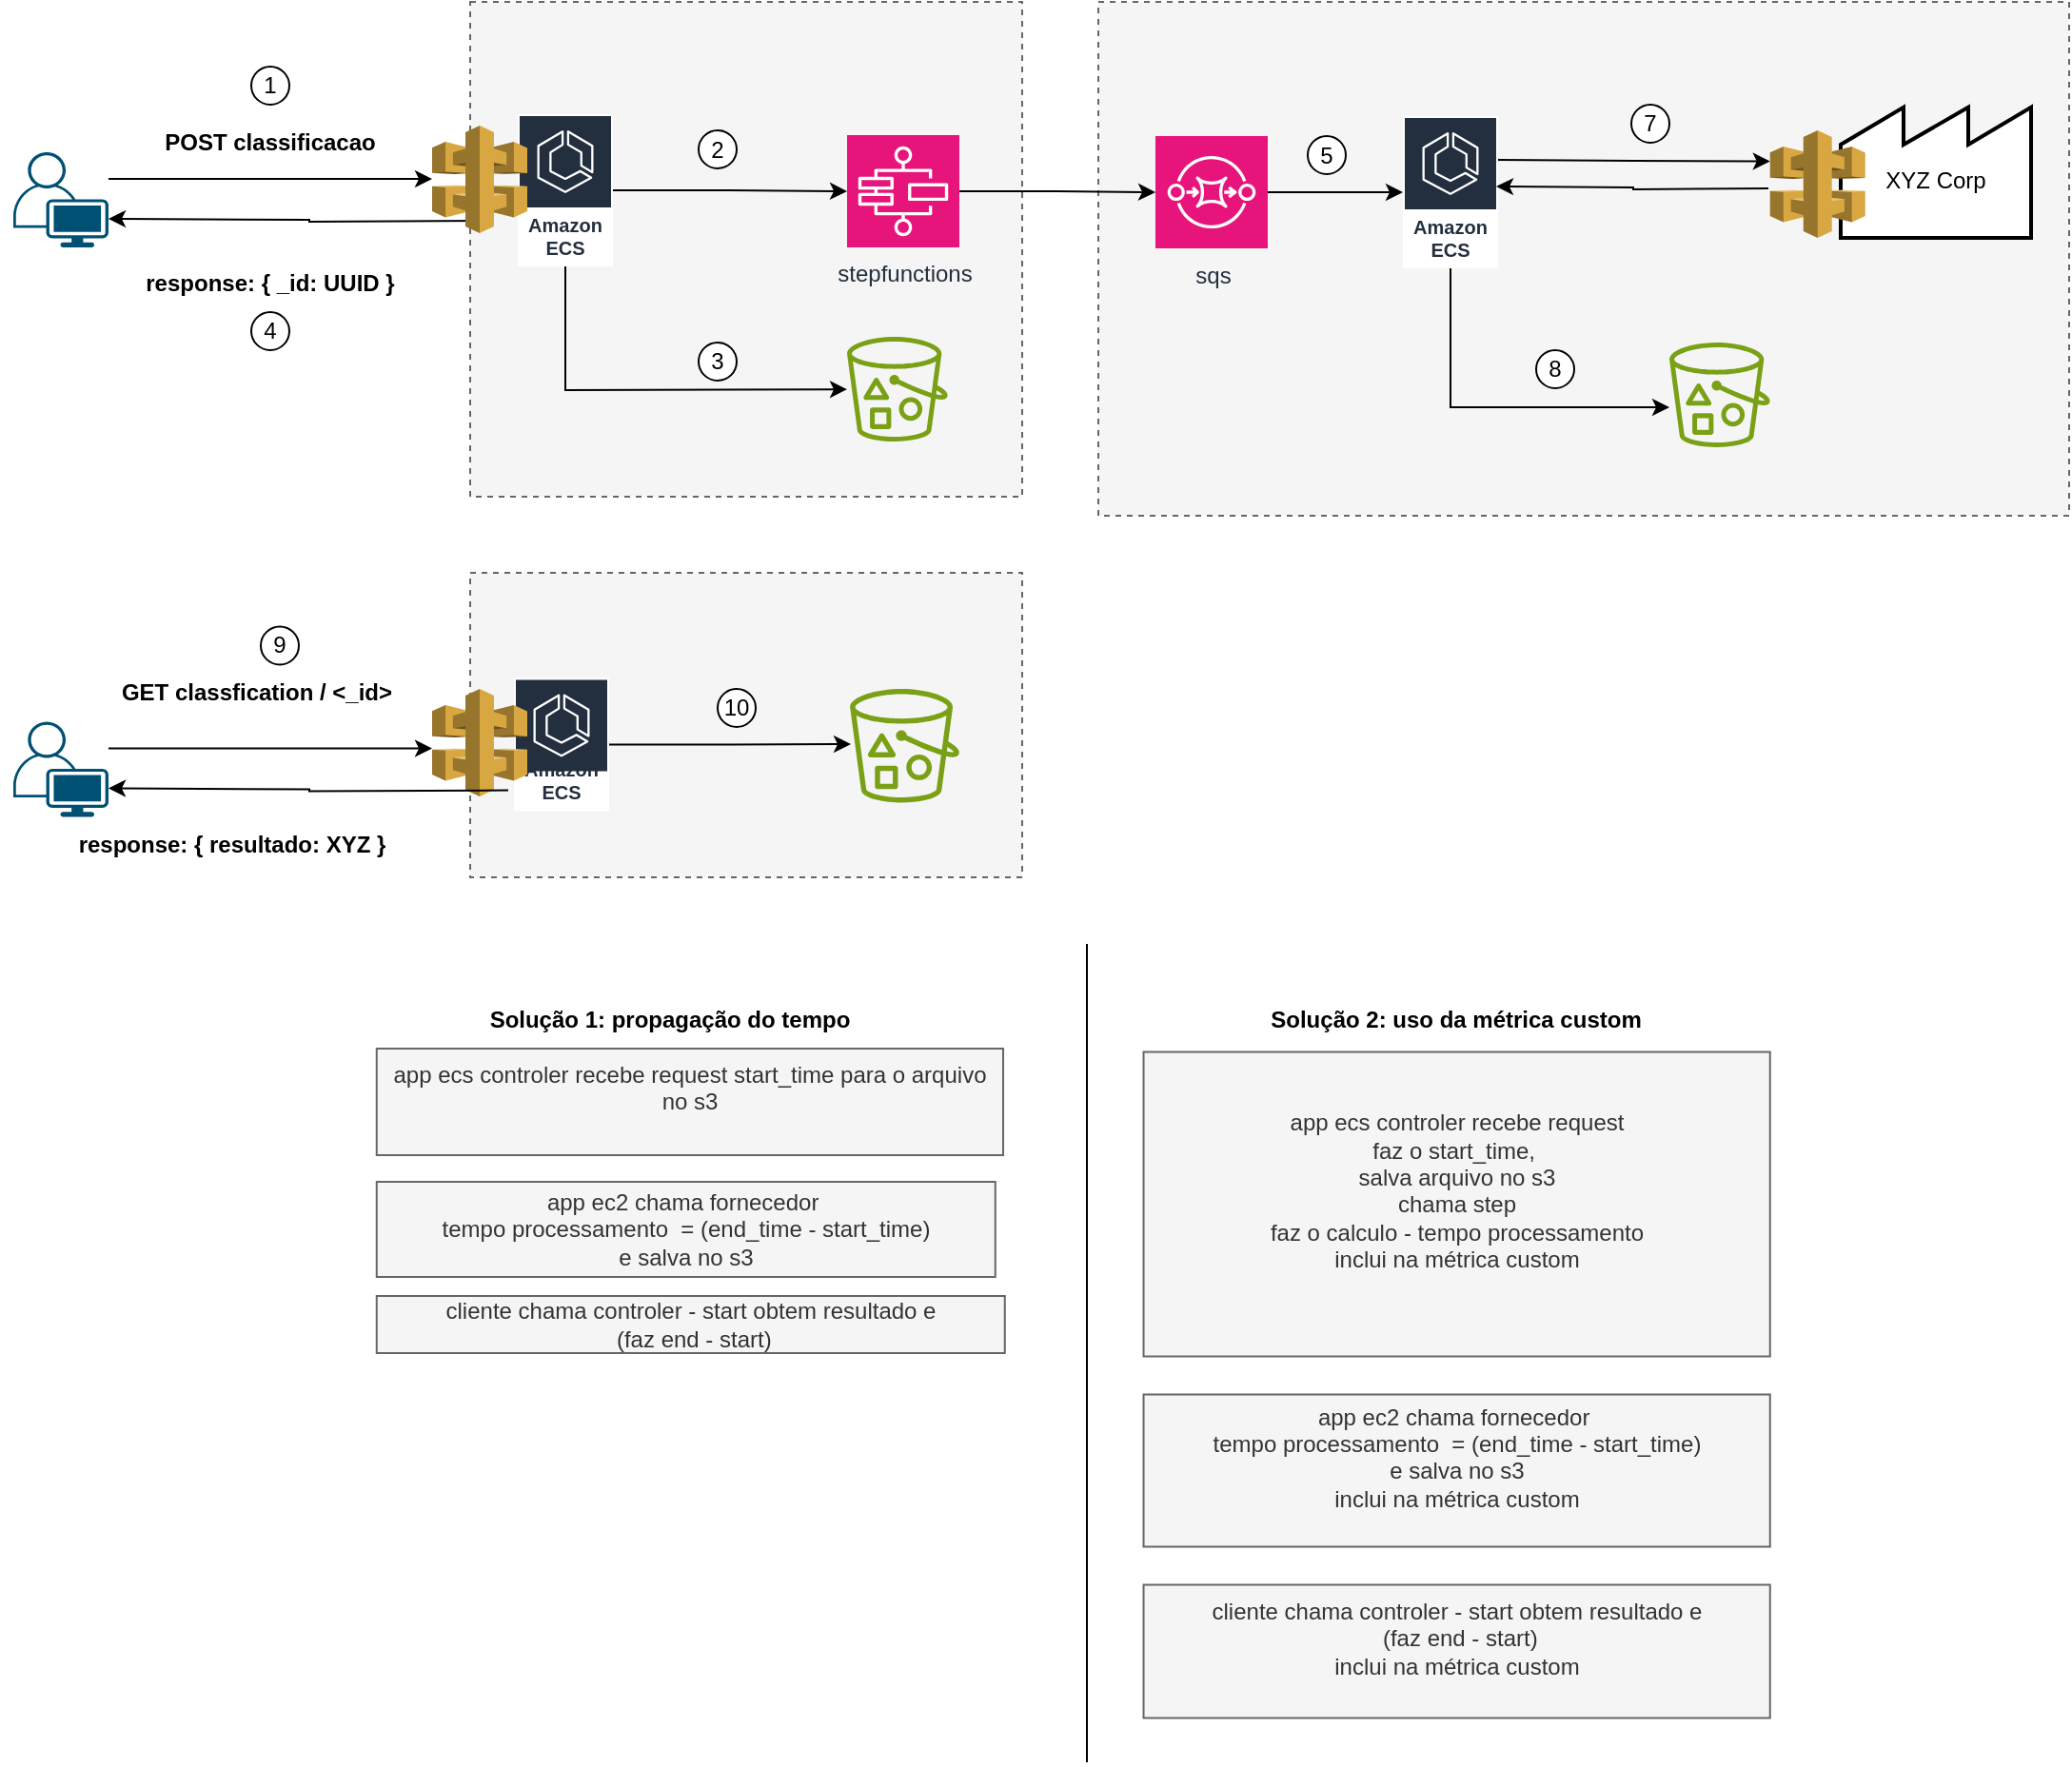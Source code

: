 <mxfile version="24.4.13" type="device">
  <diagram name="Page-1" id="7om61F2yH38A6edEZdL7">
    <mxGraphModel dx="1593" dy="929" grid="1" gridSize="10" guides="1" tooltips="1" connect="1" arrows="1" fold="1" page="1" pageScale="1" pageWidth="1169" pageHeight="827" math="0" shadow="0">
      <root>
        <mxCell id="0" />
        <mxCell id="1" parent="0" />
        <mxCell id="YqZne74VYvPMkwMf6pRY-35" style="edgeStyle=orthogonalEdgeStyle;rounded=0;orthogonalLoop=1;jettySize=auto;html=1;" edge="1" parent="1">
          <mxGeometry relative="1" as="geometry">
            <mxPoint x="280" y="325" as="sourcePoint" />
            <mxPoint x="70" y="324" as="targetPoint" />
          </mxGeometry>
        </mxCell>
        <mxCell id="YqZne74VYvPMkwMf6pRY-1" value="" style="rounded=0;whiteSpace=wrap;html=1;dashed=1;fillColor=#f5f5f5;fontColor=#333333;strokeColor=#666666;" vertex="1" parent="1">
          <mxGeometry x="260" y="210" width="290" height="260" as="geometry" />
        </mxCell>
        <mxCell id="YqZne74VYvPMkwMf6pRY-2" value="" style="rounded=0;whiteSpace=wrap;html=1;dashed=1;fillColor=#f5f5f5;fontColor=#333333;strokeColor=#666666;" vertex="1" parent="1">
          <mxGeometry x="590" y="210" width="510" height="270" as="geometry" />
        </mxCell>
        <mxCell id="YqZne74VYvPMkwMf6pRY-8" style="edgeStyle=orthogonalEdgeStyle;rounded=0;orthogonalLoop=1;jettySize=auto;html=1;" edge="1" parent="1" source="YqZne74VYvPMkwMf6pRY-4" target="YqZne74VYvPMkwMf6pRY-6">
          <mxGeometry relative="1" as="geometry" />
        </mxCell>
        <mxCell id="YqZne74VYvPMkwMf6pRY-4" value="Amazon ECS" style="sketch=0;outlineConnect=0;fontColor=#232F3E;gradientColor=none;strokeColor=#ffffff;fillColor=#232F3E;dashed=0;verticalLabelPosition=middle;verticalAlign=bottom;align=center;html=1;whiteSpace=wrap;fontSize=10;fontStyle=1;spacing=3;shape=mxgraph.aws4.productIcon;prIcon=mxgraph.aws4.ecs;" vertex="1" parent="1">
          <mxGeometry x="285" y="269" width="50" height="80" as="geometry" />
        </mxCell>
        <mxCell id="YqZne74VYvPMkwMf6pRY-5" value="" style="sketch=0;outlineConnect=0;fontColor=#232F3E;gradientColor=none;fillColor=#7AA116;strokeColor=none;dashed=0;verticalLabelPosition=bottom;verticalAlign=top;align=center;html=1;fontSize=12;fontStyle=0;aspect=fixed;pointerEvents=1;shape=mxgraph.aws4.bucket_with_objects;" vertex="1" parent="1">
          <mxGeometry x="458" y="386" width="52.88" height="55" as="geometry" />
        </mxCell>
        <mxCell id="YqZne74VYvPMkwMf6pRY-13" style="edgeStyle=orthogonalEdgeStyle;rounded=0;orthogonalLoop=1;jettySize=auto;html=1;" edge="1" parent="1" source="YqZne74VYvPMkwMf6pRY-6" target="YqZne74VYvPMkwMf6pRY-12">
          <mxGeometry relative="1" as="geometry" />
        </mxCell>
        <mxCell id="YqZne74VYvPMkwMf6pRY-6" value="stepfunctions" style="sketch=0;points=[[0,0,0],[0.25,0,0],[0.5,0,0],[0.75,0,0],[1,0,0],[0,1,0],[0.25,1,0],[0.5,1,0],[0.75,1,0],[1,1,0],[0,0.25,0],[0,0.5,0],[0,0.75,0],[1,0.25,0],[1,0.5,0],[1,0.75,0]];outlineConnect=0;fontColor=#232F3E;fillColor=#E7157B;strokeColor=#ffffff;dashed=0;verticalLabelPosition=bottom;verticalAlign=top;align=center;html=1;fontSize=12;fontStyle=0;aspect=fixed;shape=mxgraph.aws4.resourceIcon;resIcon=mxgraph.aws4.step_functions;" vertex="1" parent="1">
          <mxGeometry x="458" y="280" width="59" height="59" as="geometry" />
        </mxCell>
        <mxCell id="YqZne74VYvPMkwMf6pRY-11" value="" style="endArrow=classic;html=1;rounded=0;" edge="1" parent="1" source="YqZne74VYvPMkwMf6pRY-4" target="YqZne74VYvPMkwMf6pRY-5">
          <mxGeometry width="50" height="50" relative="1" as="geometry">
            <mxPoint x="600" y="450" as="sourcePoint" />
            <mxPoint x="650" y="400" as="targetPoint" />
            <Array as="points">
              <mxPoint x="310" y="414" />
            </Array>
          </mxGeometry>
        </mxCell>
        <mxCell id="YqZne74VYvPMkwMf6pRY-15" style="edgeStyle=orthogonalEdgeStyle;rounded=0;orthogonalLoop=1;jettySize=auto;html=1;" edge="1" parent="1" source="YqZne74VYvPMkwMf6pRY-12" target="YqZne74VYvPMkwMf6pRY-14">
          <mxGeometry relative="1" as="geometry" />
        </mxCell>
        <mxCell id="YqZne74VYvPMkwMf6pRY-12" value="sqs" style="sketch=0;points=[[0,0,0],[0.25,0,0],[0.5,0,0],[0.75,0,0],[1,0,0],[0,1,0],[0.25,1,0],[0.5,1,0],[0.75,1,0],[1,1,0],[0,0.25,0],[0,0.5,0],[0,0.75,0],[1,0.25,0],[1,0.5,0],[1,0.75,0]];outlineConnect=0;fontColor=#232F3E;fillColor=#E7157B;strokeColor=#ffffff;dashed=0;verticalLabelPosition=bottom;verticalAlign=top;align=center;html=1;fontSize=12;fontStyle=0;aspect=fixed;shape=mxgraph.aws4.resourceIcon;resIcon=mxgraph.aws4.sqs;" vertex="1" parent="1">
          <mxGeometry x="620" y="280.5" width="59" height="59" as="geometry" />
        </mxCell>
        <mxCell id="YqZne74VYvPMkwMf6pRY-18" value="" style="edgeStyle=orthogonalEdgeStyle;rounded=0;orthogonalLoop=1;jettySize=auto;html=1;" edge="1" parent="1">
          <mxGeometry relative="1" as="geometry">
            <mxPoint x="800" y="293.0" as="sourcePoint" />
            <mxPoint x="942.88" y="293.75" as="targetPoint" />
          </mxGeometry>
        </mxCell>
        <mxCell id="YqZne74VYvPMkwMf6pRY-22" style="edgeStyle=orthogonalEdgeStyle;rounded=0;orthogonalLoop=1;jettySize=auto;html=1;" edge="1" parent="1" source="YqZne74VYvPMkwMf6pRY-14" target="YqZne74VYvPMkwMf6pRY-21">
          <mxGeometry relative="1" as="geometry">
            <Array as="points">
              <mxPoint x="775" y="423" />
            </Array>
          </mxGeometry>
        </mxCell>
        <mxCell id="YqZne74VYvPMkwMf6pRY-14" value="Amazon ECS" style="sketch=0;outlineConnect=0;fontColor=#232F3E;gradientColor=none;strokeColor=#ffffff;fillColor=#232F3E;dashed=0;verticalLabelPosition=middle;verticalAlign=bottom;align=center;html=1;whiteSpace=wrap;fontSize=10;fontStyle=1;spacing=3;shape=mxgraph.aws4.productIcon;prIcon=mxgraph.aws4.ecs;" vertex="1" parent="1">
          <mxGeometry x="750" y="270" width="50" height="80" as="geometry" />
        </mxCell>
        <mxCell id="YqZne74VYvPMkwMf6pRY-16" value="&lt;table cellpadding=&quot;5&quot; cellspacing=&quot;0&quot; style=&quot;font-size:1em;width:100%;height:100%;&quot;&gt;&lt;tr&gt;&lt;td height=&quot;50%&quot;&gt;&lt;/td&gt;&lt;/tr&gt;&lt;tr&gt;&lt;td align=&quot;center&quot; height=&quot;50%&quot;&gt;XYZ Corp&lt;/td&gt;&lt;/tr&gt;&lt;/table&gt;" style="strokeWidth=2;html=1;shape=mxgraph.lean_mapping.outside_sources;whiteSpace=wrap;align=center;" vertex="1" parent="1">
          <mxGeometry x="980" y="264" width="100" height="70" as="geometry" />
        </mxCell>
        <mxCell id="YqZne74VYvPMkwMf6pRY-17" value="" style="outlineConnect=0;dashed=0;verticalLabelPosition=bottom;verticalAlign=top;align=center;html=1;shape=mxgraph.aws3.api_gateway;fillColor=#D9A741;gradientColor=none;" vertex="1" parent="1">
          <mxGeometry x="240" y="275" width="50" height="56.5" as="geometry" />
        </mxCell>
        <mxCell id="YqZne74VYvPMkwMf6pRY-3" value="" style="outlineConnect=0;dashed=0;verticalLabelPosition=bottom;verticalAlign=top;align=center;html=1;shape=mxgraph.aws3.api_gateway;fillColor=#D9A741;gradientColor=none;" vertex="1" parent="1">
          <mxGeometry x="942.88" y="277.5" width="50" height="56.5" as="geometry" />
        </mxCell>
        <mxCell id="YqZne74VYvPMkwMf6pRY-21" value="" style="sketch=0;outlineConnect=0;fontColor=#232F3E;gradientColor=none;fillColor=#7AA116;strokeColor=none;dashed=0;verticalLabelPosition=bottom;verticalAlign=top;align=center;html=1;fontSize=12;fontStyle=0;aspect=fixed;pointerEvents=1;shape=mxgraph.aws4.bucket_with_objects;" vertex="1" parent="1">
          <mxGeometry x="890" y="389" width="52.88" height="55" as="geometry" />
        </mxCell>
        <mxCell id="YqZne74VYvPMkwMf6pRY-23" value="" style="rounded=0;whiteSpace=wrap;html=1;dashed=1;fillColor=#f5f5f5;fontColor=#333333;strokeColor=#666666;" vertex="1" parent="1">
          <mxGeometry x="260" y="510" width="290" height="160" as="geometry" />
        </mxCell>
        <mxCell id="YqZne74VYvPMkwMf6pRY-24" style="edgeStyle=orthogonalEdgeStyle;rounded=0;orthogonalLoop=1;jettySize=auto;html=1;" edge="1" parent="1" source="YqZne74VYvPMkwMf6pRY-25">
          <mxGeometry relative="1" as="geometry">
            <mxPoint x="460" y="600" as="targetPoint" />
          </mxGeometry>
        </mxCell>
        <mxCell id="YqZne74VYvPMkwMf6pRY-25" value="Amazon ECS" style="sketch=0;outlineConnect=0;fontColor=#232F3E;gradientColor=none;strokeColor=#ffffff;fillColor=#232F3E;dashed=0;verticalLabelPosition=middle;verticalAlign=bottom;align=center;html=1;whiteSpace=wrap;fontSize=10;fontStyle=1;spacing=3;shape=mxgraph.aws4.productIcon;prIcon=mxgraph.aws4.ecs;" vertex="1" parent="1">
          <mxGeometry x="283" y="565.25" width="50" height="70" as="geometry" />
        </mxCell>
        <mxCell id="YqZne74VYvPMkwMf6pRY-29" value="" style="outlineConnect=0;dashed=0;verticalLabelPosition=bottom;verticalAlign=top;align=center;html=1;shape=mxgraph.aws3.api_gateway;fillColor=#D9A741;gradientColor=none;" vertex="1" parent="1">
          <mxGeometry x="240" y="571" width="50" height="56.5" as="geometry" />
        </mxCell>
        <mxCell id="YqZne74VYvPMkwMf6pRY-31" value="" style="sketch=0;outlineConnect=0;fontColor=#232F3E;gradientColor=none;fillColor=#7AA116;strokeColor=none;dashed=0;verticalLabelPosition=bottom;verticalAlign=top;align=center;html=1;fontSize=12;fontStyle=0;aspect=fixed;pointerEvents=1;shape=mxgraph.aws4.bucket_with_objects;" vertex="1" parent="1">
          <mxGeometry x="459.55" y="571" width="57.45" height="59.75" as="geometry" />
        </mxCell>
        <mxCell id="YqZne74VYvPMkwMf6pRY-33" style="edgeStyle=orthogonalEdgeStyle;rounded=0;orthogonalLoop=1;jettySize=auto;html=1;" edge="1" parent="1" source="YqZne74VYvPMkwMf6pRY-32" target="YqZne74VYvPMkwMf6pRY-17">
          <mxGeometry relative="1" as="geometry">
            <Array as="points">
              <mxPoint x="120" y="303" />
              <mxPoint x="120" y="303" />
            </Array>
          </mxGeometry>
        </mxCell>
        <mxCell id="YqZne74VYvPMkwMf6pRY-32" value="" style="points=[[0.35,0,0],[0.98,0.51,0],[1,0.71,0],[0.67,1,0],[0,0.795,0],[0,0.65,0]];verticalLabelPosition=bottom;sketch=0;html=1;verticalAlign=top;aspect=fixed;align=center;pointerEvents=1;shape=mxgraph.cisco19.user;fillColor=#005073;strokeColor=none;" vertex="1" parent="1">
          <mxGeometry x="20" y="289" width="50" height="50" as="geometry" />
        </mxCell>
        <mxCell id="YqZne74VYvPMkwMf6pRY-36" style="edgeStyle=orthogonalEdgeStyle;rounded=0;orthogonalLoop=1;jettySize=auto;html=1;" edge="1" parent="1">
          <mxGeometry relative="1" as="geometry">
            <mxPoint x="280" y="624.25" as="sourcePoint" />
            <mxPoint x="70" y="623.25" as="targetPoint" />
          </mxGeometry>
        </mxCell>
        <mxCell id="YqZne74VYvPMkwMf6pRY-38" style="edgeStyle=orthogonalEdgeStyle;rounded=0;orthogonalLoop=1;jettySize=auto;html=1;" edge="1" parent="1" source="YqZne74VYvPMkwMf6pRY-39">
          <mxGeometry relative="1" as="geometry">
            <Array as="points">
              <mxPoint x="120" y="602.25" />
              <mxPoint x="120" y="602.25" />
            </Array>
            <mxPoint x="240" y="602.3" as="targetPoint" />
          </mxGeometry>
        </mxCell>
        <mxCell id="YqZne74VYvPMkwMf6pRY-39" value="" style="points=[[0.35,0,0],[0.98,0.51,0],[1,0.71,0],[0.67,1,0],[0,0.795,0],[0,0.65,0]];verticalLabelPosition=bottom;sketch=0;html=1;verticalAlign=top;aspect=fixed;align=center;pointerEvents=1;shape=mxgraph.cisco19.user;fillColor=#005073;strokeColor=none;" vertex="1" parent="1">
          <mxGeometry x="20" y="588.25" width="50" height="50" as="geometry" />
        </mxCell>
        <mxCell id="YqZne74VYvPMkwMf6pRY-41" value="&lt;b&gt;POST classificacao&lt;/b&gt;" style="text;html=1;align=center;verticalAlign=middle;whiteSpace=wrap;rounded=0;" vertex="1" parent="1">
          <mxGeometry x="80" y="269" width="150" height="30" as="geometry" />
        </mxCell>
        <mxCell id="YqZne74VYvPMkwMf6pRY-42" value="response: { _id: UUID }" style="text;html=1;align=center;verticalAlign=middle;whiteSpace=wrap;rounded=0;fontStyle=1" vertex="1" parent="1">
          <mxGeometry x="50" y="343" width="210" height="30" as="geometry" />
        </mxCell>
        <mxCell id="YqZne74VYvPMkwMf6pRY-44" value="&lt;b&gt;GET classfication / &amp;lt;_id&amp;gt;&lt;/b&gt;" style="text;html=1;align=center;verticalAlign=middle;whiteSpace=wrap;rounded=0;" vertex="1" parent="1">
          <mxGeometry x="13" y="558.25" width="270" height="30" as="geometry" />
        </mxCell>
        <mxCell id="YqZne74VYvPMkwMf6pRY-45" value="response: { resultado: XYZ }" style="text;html=1;align=center;verticalAlign=middle;whiteSpace=wrap;rounded=0;fontStyle=1" vertex="1" parent="1">
          <mxGeometry x="30" y="638.25" width="210" height="30" as="geometry" />
        </mxCell>
        <mxCell id="YqZne74VYvPMkwMf6pRY-47" value="" style="edgeStyle=orthogonalEdgeStyle;rounded=0;orthogonalLoop=1;jettySize=auto;html=1;" edge="1" parent="1">
          <mxGeometry relative="1" as="geometry">
            <mxPoint x="942" y="308" as="sourcePoint" />
            <mxPoint x="799" y="307" as="targetPoint" />
          </mxGeometry>
        </mxCell>
        <mxCell id="YqZne74VYvPMkwMf6pRY-48" value="1" style="ellipse;whiteSpace=wrap;html=1;aspect=fixed;" vertex="1" parent="1">
          <mxGeometry x="145" y="244" width="20" height="20" as="geometry" />
        </mxCell>
        <mxCell id="YqZne74VYvPMkwMf6pRY-49" value="2" style="ellipse;whiteSpace=wrap;html=1;aspect=fixed;" vertex="1" parent="1">
          <mxGeometry x="380" y="277.5" width="20" height="20" as="geometry" />
        </mxCell>
        <mxCell id="YqZne74VYvPMkwMf6pRY-50" value="3" style="ellipse;whiteSpace=wrap;html=1;aspect=fixed;" vertex="1" parent="1">
          <mxGeometry x="380" y="389" width="20" height="20" as="geometry" />
        </mxCell>
        <mxCell id="YqZne74VYvPMkwMf6pRY-51" value="4" style="ellipse;whiteSpace=wrap;html=1;aspect=fixed;" vertex="1" parent="1">
          <mxGeometry x="145" y="373" width="20" height="20" as="geometry" />
        </mxCell>
        <mxCell id="YqZne74VYvPMkwMf6pRY-52" value="5" style="ellipse;whiteSpace=wrap;html=1;aspect=fixed;" vertex="1" parent="1">
          <mxGeometry x="700" y="280.5" width="20" height="20" as="geometry" />
        </mxCell>
        <mxCell id="YqZne74VYvPMkwMf6pRY-53" value="7" style="ellipse;whiteSpace=wrap;html=1;aspect=fixed;" vertex="1" parent="1">
          <mxGeometry x="870" y="264" width="20" height="20" as="geometry" />
        </mxCell>
        <mxCell id="YqZne74VYvPMkwMf6pRY-54" value="8" style="ellipse;whiteSpace=wrap;html=1;aspect=fixed;" vertex="1" parent="1">
          <mxGeometry x="820" y="393" width="20" height="20" as="geometry" />
        </mxCell>
        <mxCell id="YqZne74VYvPMkwMf6pRY-55" value="9&lt;span style=&quot;color: rgba(0, 0, 0, 0); font-family: monospace; font-size: 0px; text-align: start; text-wrap: nowrap;&quot;&gt;%3CmxGraphModel%3E%3Croot%3E%3CmxCell%20id%3D%220%22%2F%3E%3CmxCell%20id%3D%221%22%20parent%3D%220%22%2F%3E%3CmxCell%20id%3D%222%22%20value%3D%222%22%20style%3D%22ellipse%3BwhiteSpace%3Dwrap%3Bhtml%3D1%3Baspect%3Dfixed%3B%22%20vertex%3D%221%22%20parent%3D%221%22%3E%3CmxGeometry%20x%3D%2290%22%20y%3D%22150%22%20width%3D%2220%22%20height%3D%2220%22%20as%3D%22geometry%22%2F%3E%3C%2FmxCell%3E%3C%2Froot%3E%3C%2FmxGraphModel%3E&lt;/span&gt;" style="ellipse;whiteSpace=wrap;html=1;aspect=fixed;" vertex="1" parent="1">
          <mxGeometry x="150" y="538.25" width="20" height="20" as="geometry" />
        </mxCell>
        <mxCell id="YqZne74VYvPMkwMf6pRY-56" value="10" style="ellipse;whiteSpace=wrap;html=1;aspect=fixed;" vertex="1" parent="1">
          <mxGeometry x="390" y="571" width="20" height="20" as="geometry" />
        </mxCell>
        <mxCell id="YqZne74VYvPMkwMf6pRY-62" value="app ecs controler recebe request start_time para o arquivo no s3&lt;div&gt;&lt;br&gt;&lt;/div&gt;" style="text;html=1;align=center;verticalAlign=middle;whiteSpace=wrap;rounded=0;fillColor=#f5f5f5;fontColor=#333333;strokeColor=#666666;" vertex="1" parent="1">
          <mxGeometry x="210.88" y="760" width="329.12" height="56" as="geometry" />
        </mxCell>
        <mxCell id="YqZne74VYvPMkwMf6pRY-64" value="Solução 1: propagação do tempo" style="text;html=1;align=center;verticalAlign=middle;whiteSpace=wrap;rounded=0;fontStyle=1" vertex="1" parent="1">
          <mxGeometry x="200" y="730" width="330" height="30" as="geometry" />
        </mxCell>
        <mxCell id="YqZne74VYvPMkwMf6pRY-65" value="&lt;div&gt;cliente chama controler - start obtem resultado e&lt;/div&gt;&lt;div&gt;&amp;nbsp;(faz end - start)&lt;/div&gt;" style="text;html=1;align=center;verticalAlign=middle;whiteSpace=wrap;rounded=0;fillColor=#f5f5f5;fontColor=#333333;strokeColor=#666666;" vertex="1" parent="1">
          <mxGeometry x="210.88" y="890" width="330" height="30" as="geometry" />
        </mxCell>
        <mxCell id="YqZne74VYvPMkwMf6pRY-66" value="&lt;div&gt;app ec2 chama fornecedor&amp;nbsp;&lt;/div&gt;&lt;div&gt;&lt;span style=&quot;background-color: initial;&quot;&gt;tempo processamento&amp;nbsp; = (end_time - start_time)&lt;/span&gt;&lt;br&gt;&lt;/div&gt;&lt;div&gt;e salva no s3&lt;span style=&quot;background-color: initial;&quot;&gt;&lt;br&gt;&lt;/span&gt;&lt;/div&gt;" style="text;html=1;align=center;verticalAlign=middle;whiteSpace=wrap;rounded=0;fillColor=#f5f5f5;fontColor=#333333;strokeColor=#666666;" vertex="1" parent="1">
          <mxGeometry x="210.88" y="830" width="325" height="50" as="geometry" />
        </mxCell>
        <mxCell id="YqZne74VYvPMkwMf6pRY-67" value="app ecs controler recebe request&lt;br&gt;faz o start_time,&amp;nbsp;&lt;div&gt;salva arquivo no s3&lt;/div&gt;&lt;div&gt;chama step&lt;/div&gt;&lt;div&gt;faz o calculo - tempo processamento&lt;/div&gt;&lt;div&gt;inclui na métrica custom&lt;br&gt;&lt;div&gt;&lt;br&gt;&lt;/div&gt;&lt;/div&gt;" style="text;html=1;align=center;verticalAlign=middle;whiteSpace=wrap;rounded=0;fillColor=#f5f5f5;fontColor=#333333;strokeColor=#666666;" vertex="1" parent="1">
          <mxGeometry x="613.76" y="761.75" width="329.12" height="160" as="geometry" />
        </mxCell>
        <mxCell id="YqZne74VYvPMkwMf6pRY-68" value="Solução 2: uso da métrica custom" style="text;html=1;align=center;verticalAlign=middle;whiteSpace=wrap;rounded=0;fontStyle=1" vertex="1" parent="1">
          <mxGeometry x="612.88" y="730" width="330" height="30" as="geometry" />
        </mxCell>
        <mxCell id="YqZne74VYvPMkwMf6pRY-69" value="&lt;div&gt;cliente chama controler - start obtem resultado e&lt;/div&gt;&lt;div&gt;&amp;nbsp;(faz end - start)&lt;/div&gt;&lt;div&gt;inclui na métrica custom&lt;br&gt;&lt;div&gt;&lt;br&gt;&lt;/div&gt;&lt;/div&gt;" style="text;html=1;align=center;verticalAlign=middle;whiteSpace=wrap;rounded=0;fillColor=#f5f5f5;fontColor=#333333;strokeColor=#666666;" vertex="1" parent="1">
          <mxGeometry x="613.76" y="1041.75" width="329.12" height="70" as="geometry" />
        </mxCell>
        <mxCell id="YqZne74VYvPMkwMf6pRY-70" value="&lt;div&gt;app ec2 chama fornecedor&amp;nbsp;&lt;/div&gt;&lt;div&gt;&lt;span style=&quot;background-color: initial;&quot;&gt;tempo processamento&amp;nbsp; = (end_time - start_time)&lt;/span&gt;&lt;br&gt;&lt;/div&gt;&lt;div&gt;e salva no s3&lt;span style=&quot;background-color: initial;&quot;&gt;&lt;br&gt;&lt;/span&gt;&lt;/div&gt;&lt;div&gt;inclui na métrica custom&lt;br&gt;&lt;div&gt;&lt;br&gt;&lt;/div&gt;&lt;/div&gt;" style="text;html=1;align=center;verticalAlign=middle;whiteSpace=wrap;rounded=0;fillColor=#f5f5f5;fontColor=#333333;strokeColor=#666666;" vertex="1" parent="1">
          <mxGeometry x="613.76" y="941.75" width="329.12" height="80" as="geometry" />
        </mxCell>
        <mxCell id="YqZne74VYvPMkwMf6pRY-71" value="" style="endArrow=none;html=1;rounded=0;" edge="1" parent="1">
          <mxGeometry width="50" height="50" relative="1" as="geometry">
            <mxPoint x="584" y="1135" as="sourcePoint" />
            <mxPoint x="584" y="705" as="targetPoint" />
          </mxGeometry>
        </mxCell>
      </root>
    </mxGraphModel>
  </diagram>
</mxfile>
